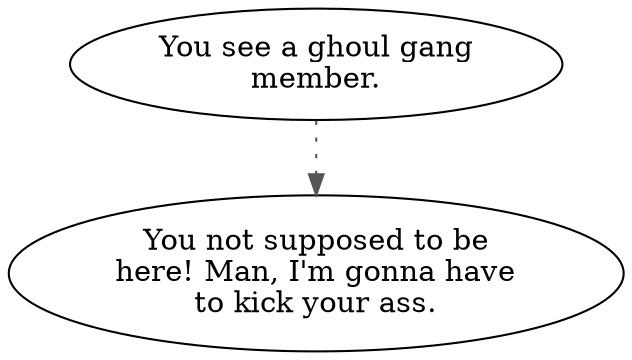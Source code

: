 digraph GHKICK {
  "start" [style=filled       fillcolor="#FFFFFF"       color="#000000"]
  "start" -> "do_dialogue" [style=dotted color="#555555"]
  "start" [label="You see a ghoul gang\nmember."]
  "do_dialogue" [style=filled       fillcolor="#FFFFFF"       color="#000000"]
  "do_dialogue" [label="You not supposed to be\nhere! Man, I'm gonna have\nto kick your ass."]
}